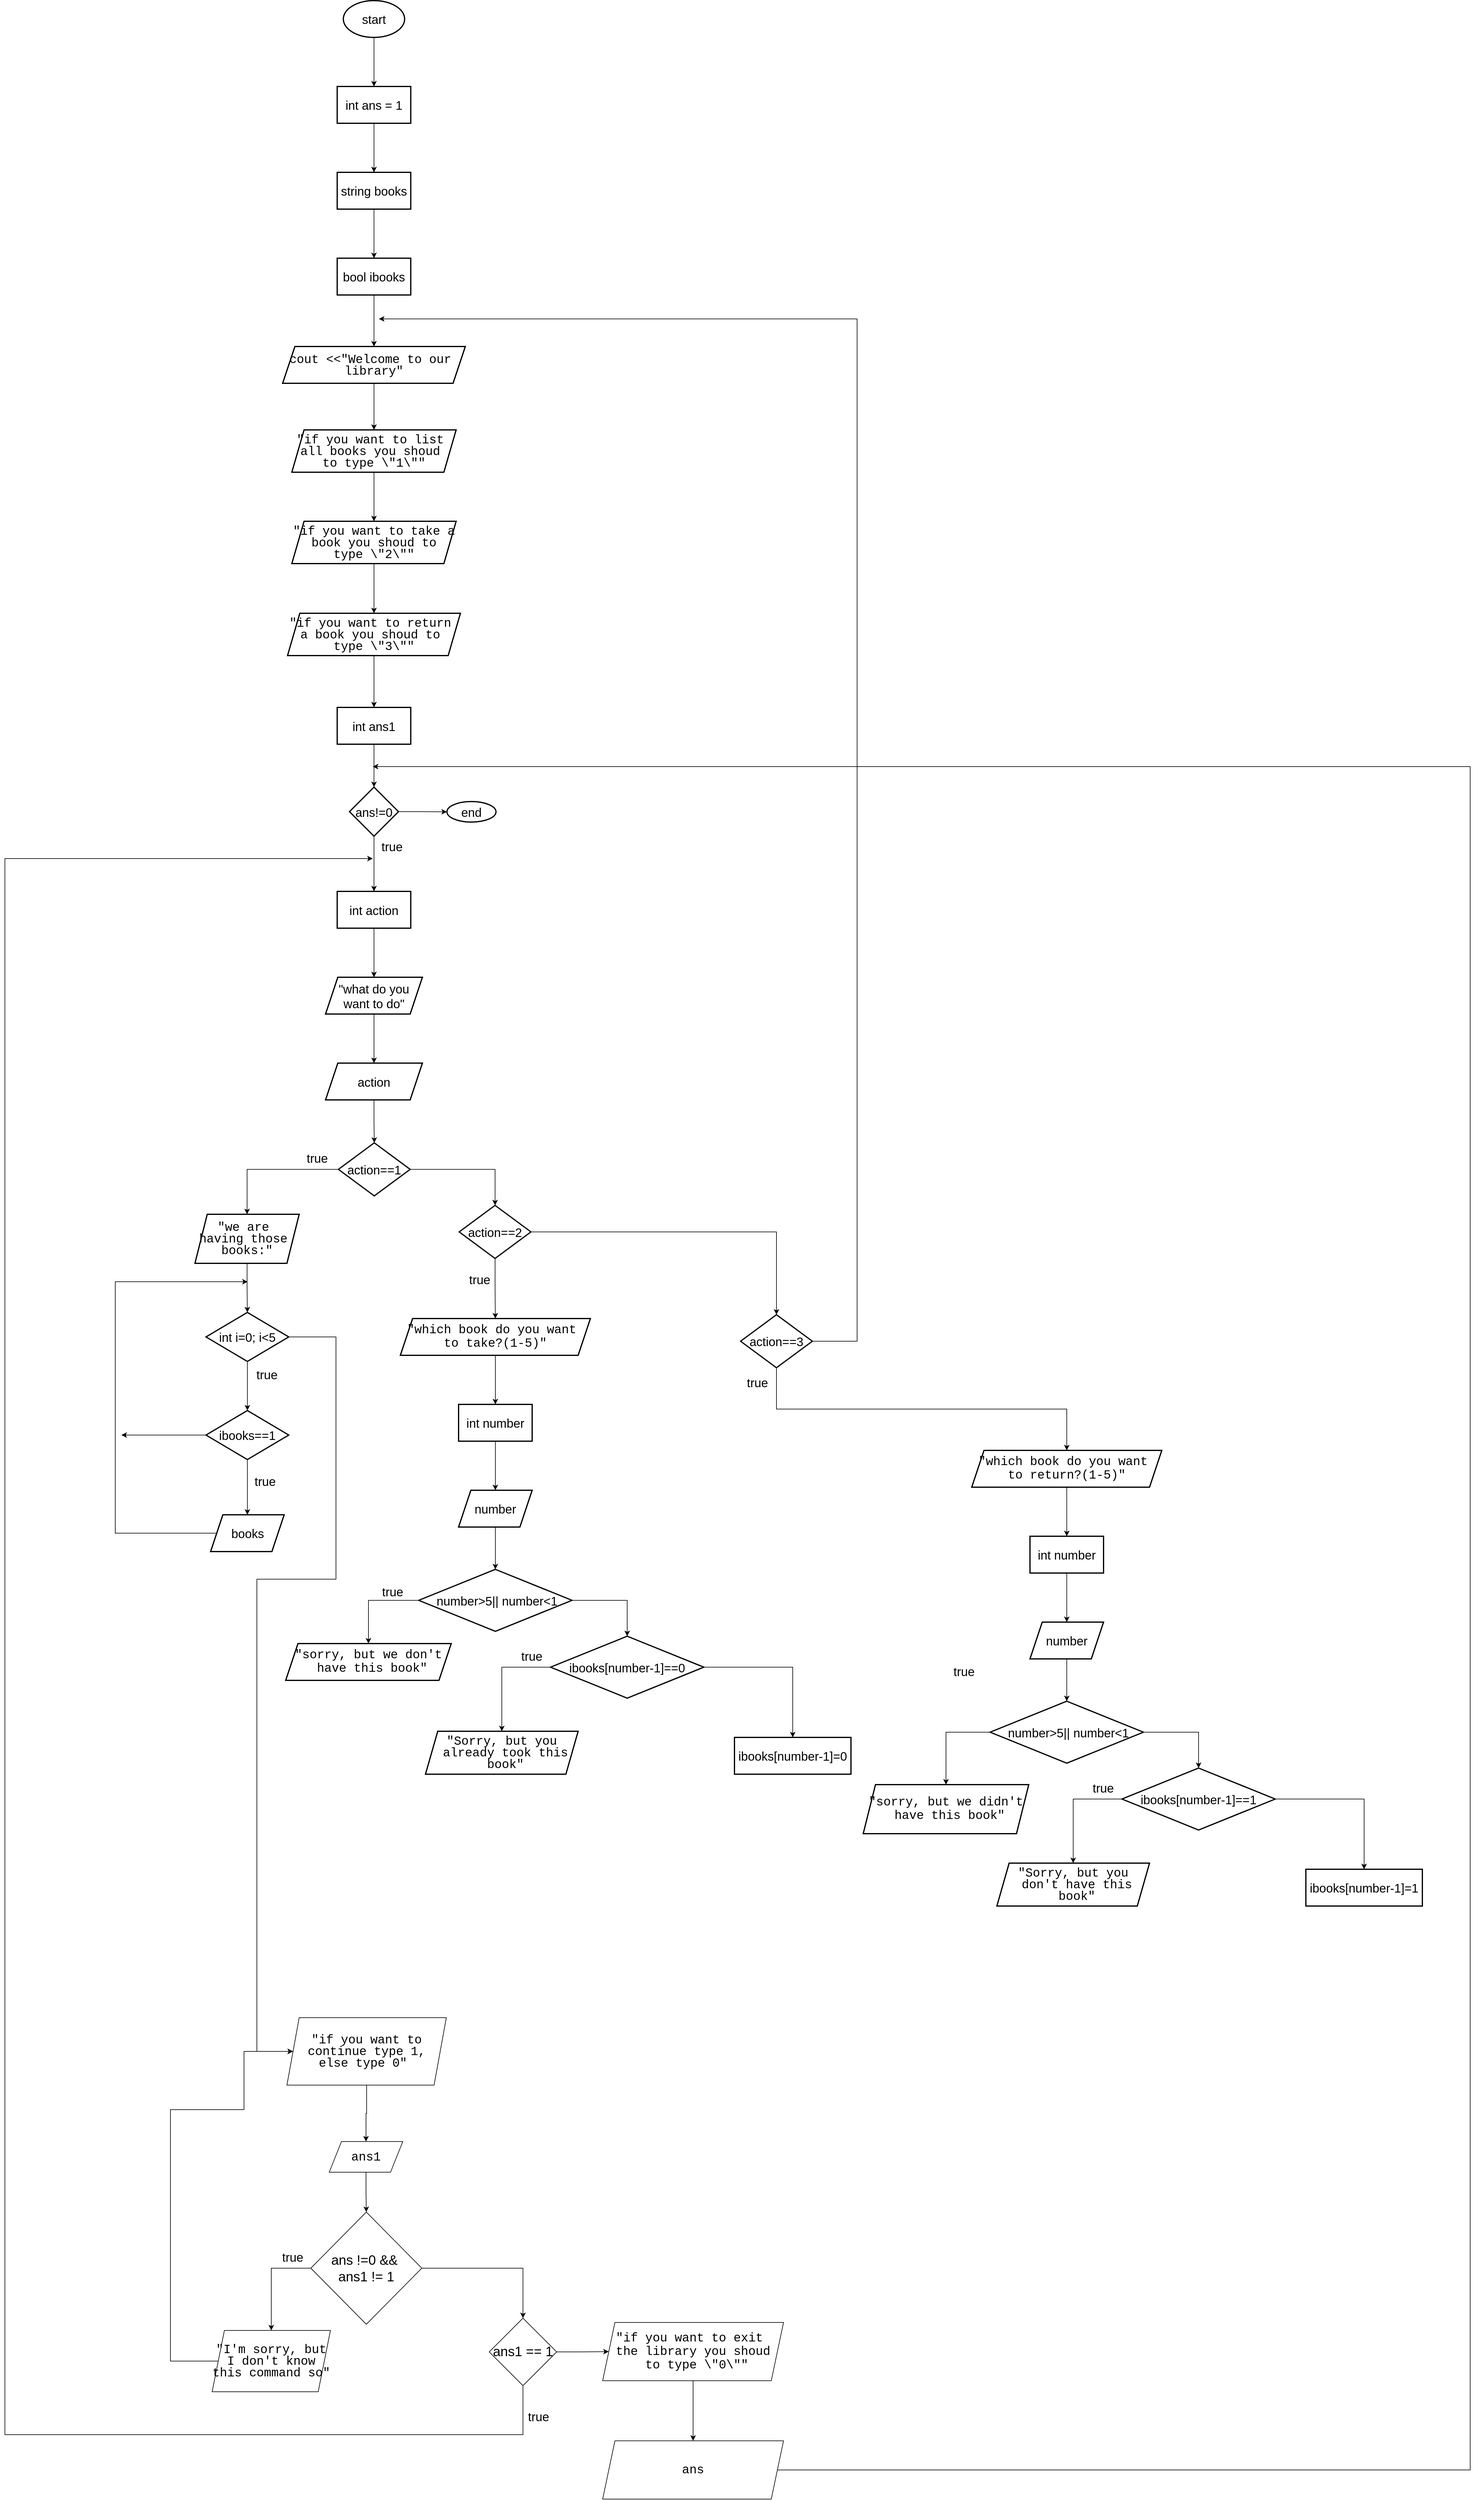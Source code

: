 <mxfile version="24.7.8">
  <diagram name="Сторінка-1" id="cIghRpoverF8wzW3XZFe">
    <mxGraphModel dx="980" dy="105" grid="1" gridSize="10" guides="1" tooltips="1" connect="1" arrows="1" fold="1" page="1" pageScale="1" pageWidth="827" pageHeight="1169" math="0" shadow="0">
      <root>
        <mxCell id="0" />
        <mxCell id="1" parent="0" />
        <mxCell id="uis_G3aYyTqZi-5rYSsA-3" value="" style="edgeStyle=orthogonalEdgeStyle;rounded=0;orthogonalLoop=1;jettySize=auto;html=1;" parent="1" source="uis_G3aYyTqZi-5rYSsA-1" target="uis_G3aYyTqZi-5rYSsA-2" edge="1">
          <mxGeometry relative="1" as="geometry" />
        </mxCell>
        <mxCell id="uis_G3aYyTqZi-5rYSsA-1" value="&lt;font style=&quot;font-size: 20px;&quot;&gt;start&lt;/font&gt;" style="strokeWidth=2;html=1;shape=mxgraph.flowchart.start_1;whiteSpace=wrap;" parent="1" vertex="1">
          <mxGeometry x="32" y="21" width="100" height="60" as="geometry" />
        </mxCell>
        <mxCell id="uis_G3aYyTqZi-5rYSsA-7" value="" style="edgeStyle=orthogonalEdgeStyle;rounded=0;orthogonalLoop=1;jettySize=auto;html=1;" parent="1" source="uis_G3aYyTqZi-5rYSsA-2" target="uis_G3aYyTqZi-5rYSsA-6" edge="1">
          <mxGeometry relative="1" as="geometry" />
        </mxCell>
        <mxCell id="uis_G3aYyTqZi-5rYSsA-2" value="&lt;font style=&quot;font-size: 20px;&quot;&gt;int ans = 1&lt;/font&gt;" style="whiteSpace=wrap;html=1;strokeWidth=2;" parent="1" vertex="1">
          <mxGeometry x="22" y="161" width="120" height="60" as="geometry" />
        </mxCell>
        <mxCell id="uis_G3aYyTqZi-5rYSsA-9" value="" style="edgeStyle=orthogonalEdgeStyle;rounded=0;orthogonalLoop=1;jettySize=auto;html=1;" parent="1" source="uis_G3aYyTqZi-5rYSsA-6" target="uis_G3aYyTqZi-5rYSsA-8" edge="1">
          <mxGeometry relative="1" as="geometry" />
        </mxCell>
        <mxCell id="uis_G3aYyTqZi-5rYSsA-6" value="&lt;font style=&quot;font-size: 20px;&quot;&gt;string books&lt;/font&gt;" style="whiteSpace=wrap;html=1;strokeWidth=2;" parent="1" vertex="1">
          <mxGeometry x="22" y="301" width="120" height="60" as="geometry" />
        </mxCell>
        <mxCell id="uis_G3aYyTqZi-5rYSsA-11" value="" style="edgeStyle=orthogonalEdgeStyle;rounded=0;orthogonalLoop=1;jettySize=auto;html=1;" parent="1" source="uis_G3aYyTqZi-5rYSsA-8" target="uis_G3aYyTqZi-5rYSsA-10" edge="1">
          <mxGeometry relative="1" as="geometry" />
        </mxCell>
        <mxCell id="uis_G3aYyTqZi-5rYSsA-8" value="&lt;font style=&quot;font-size: 20px;&quot;&gt;bool ibooks&lt;/font&gt;" style="whiteSpace=wrap;html=1;strokeWidth=2;" parent="1" vertex="1">
          <mxGeometry x="22" y="441" width="120" height="60" as="geometry" />
        </mxCell>
        <mxCell id="uis_G3aYyTqZi-5rYSsA-13" value="" style="edgeStyle=orthogonalEdgeStyle;rounded=0;orthogonalLoop=1;jettySize=auto;html=1;" parent="1" source="uis_G3aYyTqZi-5rYSsA-10" target="uis_G3aYyTqZi-5rYSsA-12" edge="1">
          <mxGeometry relative="1" as="geometry" />
        </mxCell>
        <mxCell id="uis_G3aYyTqZi-5rYSsA-10" value="&lt;div style=&quot;font-family: Consolas, &amp;quot;Courier New&amp;quot;, monospace; line-height: 19px; white-space: pre; font-size: 20px;&quot;&gt;&lt;font style=&quot;font-size: 20px;&quot;&gt;cout &amp;lt;&amp;lt;&quot;Welcome &lt;span style=&quot;background-color: initial;&quot;&gt;to our &lt;/span&gt;&lt;/font&gt;&lt;/div&gt;&lt;div style=&quot;font-family: Consolas, &amp;quot;Courier New&amp;quot;, monospace; line-height: 19px; white-space: pre; font-size: 20px;&quot;&gt;&lt;span style=&quot;background-color: initial;&quot;&gt;&lt;font style=&quot;font-size: 20px;&quot;&gt;library&quot;&lt;/font&gt;&lt;/span&gt;&lt;/div&gt;" style="shape=parallelogram;perimeter=parallelogramPerimeter;whiteSpace=wrap;html=1;fixedSize=1;strokeWidth=2;" parent="1" vertex="1">
          <mxGeometry x="-67" y="585" width="298" height="60" as="geometry" />
        </mxCell>
        <mxCell id="uis_G3aYyTqZi-5rYSsA-16" value="" style="edgeStyle=orthogonalEdgeStyle;rounded=0;orthogonalLoop=1;jettySize=auto;html=1;" parent="1" source="uis_G3aYyTqZi-5rYSsA-12" target="uis_G3aYyTqZi-5rYSsA-15" edge="1">
          <mxGeometry relative="1" as="geometry" />
        </mxCell>
        <mxCell id="uis_G3aYyTqZi-5rYSsA-12" value="&lt;div style=&quot;font-family: Consolas, &amp;quot;Courier New&amp;quot;, monospace; font-size: 20px; line-height: 19px; white-space: pre;&quot;&gt;&lt;div style=&quot;line-height: 19px;&quot;&gt;&quot;if you want to list &lt;/div&gt;&lt;div style=&quot;line-height: 19px;&quot;&gt;all books you shoud &lt;/div&gt;&lt;div style=&quot;line-height: 19px;&quot;&gt;to type \&quot;1\&quot;&quot;&lt;/div&gt;&lt;/div&gt;" style="shape=parallelogram;perimeter=parallelogramPerimeter;whiteSpace=wrap;html=1;fixedSize=1;strokeWidth=2;" parent="1" vertex="1">
          <mxGeometry x="-52" y="721" width="268" height="69" as="geometry" />
        </mxCell>
        <mxCell id="uis_G3aYyTqZi-5rYSsA-18" value="" style="edgeStyle=orthogonalEdgeStyle;rounded=0;orthogonalLoop=1;jettySize=auto;html=1;" parent="1" source="uis_G3aYyTqZi-5rYSsA-15" target="uis_G3aYyTqZi-5rYSsA-17" edge="1">
          <mxGeometry relative="1" as="geometry" />
        </mxCell>
        <mxCell id="uis_G3aYyTqZi-5rYSsA-15" value="&lt;div style=&quot;font-family: Consolas, &amp;quot;Courier New&amp;quot;, monospace; font-size: 20px; line-height: 19px; white-space: pre;&quot;&gt;&lt;div style=&quot;line-height: 19px;&quot;&gt;&quot;if you want to take a&lt;/div&gt;&lt;div style=&quot;line-height: 19px;&quot;&gt; &lt;span style=&quot;background-color: initial;&quot;&gt;book you shoud &lt;/span&gt;&lt;span style=&quot;background-color: initial;&quot;&gt;to &lt;/span&gt;&lt;/div&gt;&lt;div style=&quot;line-height: 19px;&quot;&gt;&lt;span style=&quot;background-color: initial;&quot;&gt;type \&quot;2\&quot;&quot;&lt;/span&gt;&lt;/div&gt;&lt;/div&gt;" style="shape=parallelogram;perimeter=parallelogramPerimeter;whiteSpace=wrap;html=1;fixedSize=1;strokeWidth=2;" parent="1" vertex="1">
          <mxGeometry x="-52" y="870" width="268" height="69" as="geometry" />
        </mxCell>
        <mxCell id="uis_G3aYyTqZi-5rYSsA-20" value="" style="edgeStyle=orthogonalEdgeStyle;rounded=0;orthogonalLoop=1;jettySize=auto;html=1;" parent="1" source="uis_G3aYyTqZi-5rYSsA-17" target="uis_G3aYyTqZi-5rYSsA-19" edge="1">
          <mxGeometry relative="1" as="geometry" />
        </mxCell>
        <mxCell id="uis_G3aYyTqZi-5rYSsA-17" value="&lt;div style=&quot;font-family: Consolas, &amp;quot;Courier New&amp;quot;, monospace; font-size: 20px; line-height: 19px; white-space: pre;&quot;&gt;&lt;div style=&quot;line-height: 19px;&quot;&gt;&quot;if you want to return &lt;/div&gt;&lt;div style=&quot;line-height: 19px;&quot;&gt;a&lt;span style=&quot;background-color: initial;&quot;&gt; &lt;/span&gt;&lt;span style=&quot;background-color: initial;&quot;&gt;book you shoud &lt;/span&gt;&lt;span style=&quot;background-color: initial;&quot;&gt;to &lt;/span&gt;&lt;/div&gt;&lt;div style=&quot;line-height: 19px;&quot;&gt;&lt;span style=&quot;background-color: initial;&quot;&gt;type \&quot;3\&quot;&quot;&lt;/span&gt;&lt;/div&gt;&lt;/div&gt;" style="shape=parallelogram;perimeter=parallelogramPerimeter;whiteSpace=wrap;html=1;fixedSize=1;strokeWidth=2;" parent="1" vertex="1">
          <mxGeometry x="-59" y="1020" width="282" height="69" as="geometry" />
        </mxCell>
        <mxCell id="uis_G3aYyTqZi-5rYSsA-22" value="" style="edgeStyle=orthogonalEdgeStyle;rounded=0;orthogonalLoop=1;jettySize=auto;html=1;" parent="1" source="uis_G3aYyTqZi-5rYSsA-19" target="uis_G3aYyTqZi-5rYSsA-21" edge="1">
          <mxGeometry relative="1" as="geometry" />
        </mxCell>
        <mxCell id="uis_G3aYyTqZi-5rYSsA-19" value="&lt;font style=&quot;font-size: 20px;&quot;&gt;int ans1&lt;/font&gt;" style="whiteSpace=wrap;html=1;strokeWidth=2;" parent="1" vertex="1">
          <mxGeometry x="22" y="1173.5" width="120" height="60" as="geometry" />
        </mxCell>
        <mxCell id="uis_G3aYyTqZi-5rYSsA-24" value="" style="edgeStyle=orthogonalEdgeStyle;rounded=0;orthogonalLoop=1;jettySize=auto;html=1;" parent="1" source="uis_G3aYyTqZi-5rYSsA-21" target="uis_G3aYyTqZi-5rYSsA-23" edge="1">
          <mxGeometry relative="1" as="geometry" />
        </mxCell>
        <mxCell id="uis_G3aYyTqZi-5rYSsA-119" value="" style="edgeStyle=orthogonalEdgeStyle;rounded=0;orthogonalLoop=1;jettySize=auto;html=1;" parent="1" source="uis_G3aYyTqZi-5rYSsA-21" target="uis_G3aYyTqZi-5rYSsA-118" edge="1">
          <mxGeometry relative="1" as="geometry" />
        </mxCell>
        <mxCell id="uis_G3aYyTqZi-5rYSsA-21" value="&lt;font style=&quot;font-size: 20px;&quot;&gt;ans!=0&lt;/font&gt;" style="rhombus;whiteSpace=wrap;html=1;strokeWidth=2;" parent="1" vertex="1">
          <mxGeometry x="42" y="1303.5" width="80" height="80" as="geometry" />
        </mxCell>
        <mxCell id="uis_G3aYyTqZi-5rYSsA-26" value="" style="edgeStyle=orthogonalEdgeStyle;rounded=0;orthogonalLoop=1;jettySize=auto;html=1;" parent="1" source="uis_G3aYyTqZi-5rYSsA-23" target="uis_G3aYyTqZi-5rYSsA-25" edge="1">
          <mxGeometry relative="1" as="geometry" />
        </mxCell>
        <mxCell id="uis_G3aYyTqZi-5rYSsA-23" value="&lt;font style=&quot;font-size: 20px;&quot;&gt;int action&lt;/font&gt;" style="whiteSpace=wrap;html=1;strokeWidth=2;" parent="1" vertex="1">
          <mxGeometry x="22" y="1473.5" width="120" height="60" as="geometry" />
        </mxCell>
        <mxCell id="uis_G3aYyTqZi-5rYSsA-28" value="" style="edgeStyle=orthogonalEdgeStyle;rounded=0;orthogonalLoop=1;jettySize=auto;html=1;" parent="1" source="uis_G3aYyTqZi-5rYSsA-25" target="uis_G3aYyTqZi-5rYSsA-27" edge="1">
          <mxGeometry relative="1" as="geometry" />
        </mxCell>
        <mxCell id="uis_G3aYyTqZi-5rYSsA-25" value="&lt;font style=&quot;font-size: 20px;&quot;&gt;&quot;what do you want to do&quot;&lt;/font&gt;" style="shape=parallelogram;perimeter=parallelogramPerimeter;whiteSpace=wrap;html=1;fixedSize=1;strokeWidth=2;" parent="1" vertex="1">
          <mxGeometry x="3" y="1613.5" width="158" height="60" as="geometry" />
        </mxCell>
        <mxCell id="uis_G3aYyTqZi-5rYSsA-30" value="" style="edgeStyle=orthogonalEdgeStyle;rounded=0;orthogonalLoop=1;jettySize=auto;html=1;" parent="1" source="uis_G3aYyTqZi-5rYSsA-27" target="uis_G3aYyTqZi-5rYSsA-29" edge="1">
          <mxGeometry relative="1" as="geometry" />
        </mxCell>
        <mxCell id="uis_G3aYyTqZi-5rYSsA-27" value="&lt;font style=&quot;font-size: 20px;&quot;&gt;action&lt;/font&gt;" style="shape=parallelogram;perimeter=parallelogramPerimeter;whiteSpace=wrap;html=1;fixedSize=1;strokeWidth=2;" parent="1" vertex="1">
          <mxGeometry x="3" y="1753.5" width="158" height="60" as="geometry" />
        </mxCell>
        <mxCell id="uis_G3aYyTqZi-5rYSsA-36" value="" style="edgeStyle=orthogonalEdgeStyle;rounded=0;orthogonalLoop=1;jettySize=auto;html=1;" parent="1" source="uis_G3aYyTqZi-5rYSsA-29" target="uis_G3aYyTqZi-5rYSsA-35" edge="1">
          <mxGeometry relative="1" as="geometry" />
        </mxCell>
        <mxCell id="uis_G3aYyTqZi-5rYSsA-51" value="" style="edgeStyle=orthogonalEdgeStyle;rounded=0;orthogonalLoop=1;jettySize=auto;html=1;" parent="1" source="uis_G3aYyTqZi-5rYSsA-29" target="uis_G3aYyTqZi-5rYSsA-50" edge="1">
          <mxGeometry relative="1" as="geometry" />
        </mxCell>
        <mxCell id="uis_G3aYyTqZi-5rYSsA-29" value="&lt;font style=&quot;font-size: 20px;&quot;&gt;action==1&lt;/font&gt;" style="rhombus;whiteSpace=wrap;html=1;strokeWidth=2;" parent="1" vertex="1">
          <mxGeometry x="24" y="1883.5" width="117" height="86.5" as="geometry" />
        </mxCell>
        <mxCell id="uis_G3aYyTqZi-5rYSsA-38" value="" style="edgeStyle=orthogonalEdgeStyle;rounded=0;orthogonalLoop=1;jettySize=auto;html=1;" parent="1" source="uis_G3aYyTqZi-5rYSsA-35" target="uis_G3aYyTqZi-5rYSsA-37" edge="1">
          <mxGeometry relative="1" as="geometry" />
        </mxCell>
        <mxCell id="uis_G3aYyTqZi-5rYSsA-35" value="&lt;div style=&quot;font-family: Consolas, &amp;quot;Courier New&amp;quot;, monospace; line-height: 19px; white-space: pre; font-size: 20px;&quot;&gt;&lt;font style=&quot;font-size: 20px;&quot;&gt;&quot;we are &lt;/font&gt;&lt;/div&gt;&lt;div style=&quot;font-family: Consolas, &amp;quot;Courier New&amp;quot;, monospace; line-height: 19px; white-space: pre; font-size: 20px;&quot;&gt;&lt;font style=&quot;font-size: 20px;&quot;&gt;having those &lt;/font&gt;&lt;/div&gt;&lt;div style=&quot;font-family: Consolas, &amp;quot;Courier New&amp;quot;, monospace; line-height: 19px; white-space: pre; font-size: 20px;&quot;&gt;&lt;font style=&quot;font-size: 20px;&quot;&gt;books:&quot;&lt;/font&gt;&lt;/div&gt;" style="shape=parallelogram;perimeter=parallelogramPerimeter;whiteSpace=wrap;html=1;fixedSize=1;strokeWidth=2;" parent="1" vertex="1">
          <mxGeometry x="-210" y="2000" width="170" height="80" as="geometry" />
        </mxCell>
        <mxCell id="uis_G3aYyTqZi-5rYSsA-40" value="" style="edgeStyle=orthogonalEdgeStyle;rounded=0;orthogonalLoop=1;jettySize=auto;html=1;" parent="1" source="uis_G3aYyTqZi-5rYSsA-37" target="uis_G3aYyTqZi-5rYSsA-39" edge="1">
          <mxGeometry relative="1" as="geometry" />
        </mxCell>
        <mxCell id="uis_G3aYyTqZi-5rYSsA-96" style="edgeStyle=orthogonalEdgeStyle;rounded=0;orthogonalLoop=1;jettySize=auto;html=1;exitX=1;exitY=0.5;exitDx=0;exitDy=0;entryX=0;entryY=0.5;entryDx=0;entryDy=0;" parent="1" source="uis_G3aYyTqZi-5rYSsA-37" target="uis_G3aYyTqZi-5rYSsA-97" edge="1">
          <mxGeometry relative="1" as="geometry">
            <mxPoint y="3340" as="targetPoint" />
            <Array as="points">
              <mxPoint x="20" y="2200" />
              <mxPoint x="20" y="2595" />
              <mxPoint x="-109" y="2595" />
              <mxPoint x="-109" y="3365" />
            </Array>
          </mxGeometry>
        </mxCell>
        <mxCell id="uis_G3aYyTqZi-5rYSsA-37" value="&lt;font style=&quot;font-size: 20px;&quot;&gt;int i=0; i&amp;lt;5&lt;/font&gt;" style="rhombus;whiteSpace=wrap;html=1;strokeWidth=2;" parent="1" vertex="1">
          <mxGeometry x="-192" y="2160" width="135" height="80" as="geometry" />
        </mxCell>
        <mxCell id="uis_G3aYyTqZi-5rYSsA-42" value="" style="edgeStyle=orthogonalEdgeStyle;rounded=0;orthogonalLoop=1;jettySize=auto;html=1;" parent="1" source="uis_G3aYyTqZi-5rYSsA-39" target="uis_G3aYyTqZi-5rYSsA-41" edge="1">
          <mxGeometry relative="1" as="geometry" />
        </mxCell>
        <mxCell id="uis_G3aYyTqZi-5rYSsA-46" style="edgeStyle=orthogonalEdgeStyle;rounded=0;orthogonalLoop=1;jettySize=auto;html=1;exitX=0;exitY=0.5;exitDx=0;exitDy=0;" parent="1" source="uis_G3aYyTqZi-5rYSsA-39" edge="1">
          <mxGeometry relative="1" as="geometry">
            <mxPoint x="-330" y="2360" as="targetPoint" />
          </mxGeometry>
        </mxCell>
        <mxCell id="uis_G3aYyTqZi-5rYSsA-39" value="&lt;span style=&quot;font-size: 20px;&quot;&gt;ibooks==1&lt;/span&gt;" style="rhombus;whiteSpace=wrap;html=1;strokeWidth=2;" parent="1" vertex="1">
          <mxGeometry x="-192" y="2320" width="135" height="80" as="geometry" />
        </mxCell>
        <mxCell id="uis_G3aYyTqZi-5rYSsA-43" style="edgeStyle=orthogonalEdgeStyle;rounded=0;orthogonalLoop=1;jettySize=auto;html=1;exitX=0;exitY=0.5;exitDx=0;exitDy=0;" parent="1" source="uis_G3aYyTqZi-5rYSsA-41" edge="1">
          <mxGeometry relative="1" as="geometry">
            <mxPoint x="-124" y="2110" as="targetPoint" />
            <Array as="points">
              <mxPoint x="-340" y="2520" />
              <mxPoint x="-340" y="2110" />
            </Array>
          </mxGeometry>
        </mxCell>
        <mxCell id="uis_G3aYyTqZi-5rYSsA-41" value="&lt;font style=&quot;font-size: 20px;&quot;&gt;books&lt;/font&gt;" style="shape=parallelogram;perimeter=parallelogramPerimeter;whiteSpace=wrap;html=1;fixedSize=1;strokeWidth=2;" parent="1" vertex="1">
          <mxGeometry x="-184.5" y="2490" width="120" height="60" as="geometry" />
        </mxCell>
        <mxCell id="uis_G3aYyTqZi-5rYSsA-47" value="&lt;font style=&quot;font-size: 20px;&quot;&gt;true&lt;/font&gt;" style="text;html=1;align=center;verticalAlign=middle;resizable=0;points=[];autosize=1;strokeColor=none;fillColor=none;" parent="1" vertex="1">
          <mxGeometry x="-41" y="1888" width="60" height="40" as="geometry" />
        </mxCell>
        <mxCell id="uis_G3aYyTqZi-5rYSsA-48" value="&lt;font style=&quot;font-size: 20px;&quot;&gt;true&lt;/font&gt;" style="text;html=1;align=center;verticalAlign=middle;resizable=0;points=[];autosize=1;strokeColor=none;fillColor=none;" parent="1" vertex="1">
          <mxGeometry x="-123" y="2241" width="60" height="40" as="geometry" />
        </mxCell>
        <mxCell id="uis_G3aYyTqZi-5rYSsA-49" value="&lt;font style=&quot;font-size: 20px;&quot;&gt;true&lt;/font&gt;" style="text;html=1;align=center;verticalAlign=middle;resizable=0;points=[];autosize=1;strokeColor=none;fillColor=none;" parent="1" vertex="1">
          <mxGeometry x="-126" y="2415" width="60" height="40" as="geometry" />
        </mxCell>
        <mxCell id="uis_G3aYyTqZi-5rYSsA-53" value="" style="edgeStyle=orthogonalEdgeStyle;rounded=0;orthogonalLoop=1;jettySize=auto;html=1;" parent="1" source="uis_G3aYyTqZi-5rYSsA-50" target="uis_G3aYyTqZi-5rYSsA-52" edge="1">
          <mxGeometry relative="1" as="geometry" />
        </mxCell>
        <mxCell id="uis_G3aYyTqZi-5rYSsA-88" style="edgeStyle=orthogonalEdgeStyle;rounded=0;orthogonalLoop=1;jettySize=auto;html=1;exitX=1;exitY=0.5;exitDx=0;exitDy=0;entryX=0.5;entryY=0;entryDx=0;entryDy=0;" parent="1" source="uis_G3aYyTqZi-5rYSsA-50" target="uis_G3aYyTqZi-5rYSsA-71" edge="1">
          <mxGeometry relative="1" as="geometry" />
        </mxCell>
        <mxCell id="uis_G3aYyTqZi-5rYSsA-50" value="&lt;font style=&quot;font-size: 20px;&quot;&gt;action==2&lt;/font&gt;" style="rhombus;whiteSpace=wrap;html=1;strokeWidth=2;" parent="1" vertex="1">
          <mxGeometry x="221" y="1985.5" width="117" height="86.5" as="geometry" />
        </mxCell>
        <mxCell id="uis_G3aYyTqZi-5rYSsA-55" value="" style="edgeStyle=orthogonalEdgeStyle;rounded=0;orthogonalLoop=1;jettySize=auto;html=1;" parent="1" source="uis_G3aYyTqZi-5rYSsA-52" target="uis_G3aYyTqZi-5rYSsA-54" edge="1">
          <mxGeometry relative="1" as="geometry" />
        </mxCell>
        <mxCell id="uis_G3aYyTqZi-5rYSsA-52" value="&lt;div style=&quot;font-family: Consolas, &amp;quot;Courier New&amp;quot;, monospace; line-height: 19px; white-space: pre;&quot;&gt;&lt;font style=&quot;font-size: 20px;&quot;&gt;&quot;which book do you&lt;/font&gt;&lt;span style=&quot;font-size: 20px; background-color: initial;&quot;&gt; want &lt;/span&gt;&lt;/div&gt;&lt;div style=&quot;font-family: Consolas, &amp;quot;Courier New&amp;quot;, monospace; line-height: 19px; white-space: pre;&quot;&gt;&lt;span style=&quot;font-size: 20px; background-color: initial;&quot;&gt;to take?(1-5)&quot;&lt;/span&gt;&lt;/div&gt;" style="shape=parallelogram;perimeter=parallelogramPerimeter;whiteSpace=wrap;html=1;fixedSize=1;strokeWidth=2;" parent="1" vertex="1">
          <mxGeometry x="125" y="2170" width="310" height="60" as="geometry" />
        </mxCell>
        <mxCell id="uis_G3aYyTqZi-5rYSsA-57" value="" style="edgeStyle=orthogonalEdgeStyle;rounded=0;orthogonalLoop=1;jettySize=auto;html=1;" parent="1" source="uis_G3aYyTqZi-5rYSsA-54" target="uis_G3aYyTqZi-5rYSsA-56" edge="1">
          <mxGeometry relative="1" as="geometry" />
        </mxCell>
        <mxCell id="uis_G3aYyTqZi-5rYSsA-54" value="&lt;font style=&quot;font-size: 20px;&quot;&gt;int number&lt;/font&gt;" style="whiteSpace=wrap;html=1;strokeWidth=2;" parent="1" vertex="1">
          <mxGeometry x="220" y="2310" width="120" height="60" as="geometry" />
        </mxCell>
        <mxCell id="uis_G3aYyTqZi-5rYSsA-59" value="" style="edgeStyle=orthogonalEdgeStyle;rounded=0;orthogonalLoop=1;jettySize=auto;html=1;" parent="1" source="uis_G3aYyTqZi-5rYSsA-56" target="uis_G3aYyTqZi-5rYSsA-58" edge="1">
          <mxGeometry relative="1" as="geometry" />
        </mxCell>
        <mxCell id="uis_G3aYyTqZi-5rYSsA-56" value="&lt;span style=&quot;font-size: 20px;&quot;&gt;number&lt;/span&gt;" style="shape=parallelogram;perimeter=parallelogramPerimeter;whiteSpace=wrap;html=1;fixedSize=1;strokeWidth=2;" parent="1" vertex="1">
          <mxGeometry x="220" y="2450" width="120" height="60" as="geometry" />
        </mxCell>
        <mxCell id="uis_G3aYyTqZi-5rYSsA-61" value="" style="edgeStyle=orthogonalEdgeStyle;rounded=0;orthogonalLoop=1;jettySize=auto;html=1;exitX=0;exitY=0.5;exitDx=0;exitDy=0;" parent="1" source="uis_G3aYyTqZi-5rYSsA-58" target="uis_G3aYyTqZi-5rYSsA-60" edge="1">
          <mxGeometry relative="1" as="geometry" />
        </mxCell>
        <mxCell id="uis_G3aYyTqZi-5rYSsA-64" value="" style="edgeStyle=orthogonalEdgeStyle;rounded=0;orthogonalLoop=1;jettySize=auto;html=1;exitX=1;exitY=0.5;exitDx=0;exitDy=0;" parent="1" source="uis_G3aYyTqZi-5rYSsA-58" target="uis_G3aYyTqZi-5rYSsA-63" edge="1">
          <mxGeometry relative="1" as="geometry" />
        </mxCell>
        <mxCell id="uis_G3aYyTqZi-5rYSsA-58" value="&lt;span style=&quot;color: rgb(0, 0, 0); font-family: Helvetica; font-size: 20px; font-style: normal; font-variant-ligatures: normal; font-variant-caps: normal; font-weight: 400; letter-spacing: normal; orphans: 2; text-align: center; text-indent: 0px; text-transform: none; widows: 2; word-spacing: 0px; -webkit-text-stroke-width: 0px; white-space: normal; text-decoration-thickness: initial; text-decoration-style: initial; text-decoration-color: initial; float: none; display: inline !important;&quot;&gt;&amp;nbsp;number&amp;gt;5||&lt;/span&gt;&lt;span style=&quot;font-size: 20px;&quot;&gt;&amp;nbsp;number&amp;lt;1&lt;/span&gt;" style="rhombus;whiteSpace=wrap;html=1;strokeWidth=2;" parent="1" vertex="1">
          <mxGeometry x="155" y="2579" width="250" height="101" as="geometry" />
        </mxCell>
        <mxCell id="uis_G3aYyTqZi-5rYSsA-60" value="&lt;div style=&quot;font-family: Consolas, &amp;quot;Courier New&amp;quot;, monospace; line-height: 19px; white-space: pre;&quot;&gt;&lt;font style=&quot;font-size: 20px;&quot;&gt;&quot;sorry, but we don&#39;t&lt;/font&gt;&lt;/div&gt;&lt;div style=&quot;font-family: Consolas, &amp;quot;Courier New&amp;quot;, monospace; line-height: 19px; white-space: pre;&quot;&gt;&lt;font style=&quot;font-size: 20px;&quot;&gt; have this book&quot;&lt;/font&gt;&lt;/div&gt;" style="shape=parallelogram;perimeter=parallelogramPerimeter;whiteSpace=wrap;html=1;fixedSize=1;strokeWidth=2;" parent="1" vertex="1">
          <mxGeometry x="-62" y="2700" width="270" height="60" as="geometry" />
        </mxCell>
        <mxCell id="uis_G3aYyTqZi-5rYSsA-62" value="&lt;font style=&quot;font-size: 20px;&quot;&gt;true&lt;/font&gt;" style="text;html=1;align=center;verticalAlign=middle;resizable=0;points=[];autosize=1;strokeColor=none;fillColor=none;" parent="1" vertex="1">
          <mxGeometry x="82" y="2595" width="60" height="40" as="geometry" />
        </mxCell>
        <mxCell id="uis_G3aYyTqZi-5rYSsA-66" value="" style="edgeStyle=orthogonalEdgeStyle;rounded=0;orthogonalLoop=1;jettySize=auto;html=1;exitX=0;exitY=0.5;exitDx=0;exitDy=0;" parent="1" source="uis_G3aYyTqZi-5rYSsA-63" target="uis_G3aYyTqZi-5rYSsA-65" edge="1">
          <mxGeometry relative="1" as="geometry">
            <mxPoint x="360" y="2740" as="sourcePoint" />
          </mxGeometry>
        </mxCell>
        <mxCell id="uis_G3aYyTqZi-5rYSsA-69" value="" style="edgeStyle=orthogonalEdgeStyle;rounded=0;orthogonalLoop=1;jettySize=auto;html=1;" parent="1" source="uis_G3aYyTqZi-5rYSsA-63" target="uis_G3aYyTqZi-5rYSsA-68" edge="1">
          <mxGeometry relative="1" as="geometry" />
        </mxCell>
        <mxCell id="uis_G3aYyTqZi-5rYSsA-63" value="&lt;span style=&quot;font-size: 20px;&quot;&gt;ibooks[number-1]==0&lt;/span&gt;" style="rhombus;whiteSpace=wrap;html=1;strokeWidth=2;" parent="1" vertex="1">
          <mxGeometry x="370" y="2688" width="250" height="101" as="geometry" />
        </mxCell>
        <mxCell id="uis_G3aYyTqZi-5rYSsA-65" value="&lt;div style=&quot;font-family: Consolas, &amp;quot;Courier New&amp;quot;, monospace; font-size: 20px; line-height: 19px; white-space: pre;&quot;&gt;&lt;div style=&quot;line-height: 19px;&quot;&gt;&quot;Sorry, but you&lt;/div&gt;&lt;div style=&quot;line-height: 19px;&quot;&gt; already took this&lt;/div&gt;&lt;div style=&quot;line-height: 19px;&quot;&gt; book&quot;&lt;/div&gt;&lt;/div&gt;" style="shape=parallelogram;perimeter=parallelogramPerimeter;whiteSpace=wrap;html=1;fixedSize=1;strokeWidth=2;" parent="1" vertex="1">
          <mxGeometry x="166" y="2843" width="249" height="70" as="geometry" />
        </mxCell>
        <mxCell id="uis_G3aYyTqZi-5rYSsA-67" value="&lt;font style=&quot;font-size: 20px;&quot;&gt;true&lt;/font&gt;" style="text;html=1;align=center;verticalAlign=middle;resizable=0;points=[];autosize=1;strokeColor=none;fillColor=none;" parent="1" vertex="1">
          <mxGeometry x="309" y="2700" width="60" height="40" as="geometry" />
        </mxCell>
        <mxCell id="uis_G3aYyTqZi-5rYSsA-68" value="&lt;span style=&quot;font-size: 20px;&quot;&gt;ibooks[number-1]=0&lt;/span&gt;" style="whiteSpace=wrap;html=1;strokeWidth=2;" parent="1" vertex="1">
          <mxGeometry x="670" y="2853" width="190" height="60" as="geometry" />
        </mxCell>
        <mxCell id="uis_G3aYyTqZi-5rYSsA-70" value="" style="edgeStyle=orthogonalEdgeStyle;rounded=0;orthogonalLoop=1;jettySize=auto;html=1;exitX=0.5;exitY=1;exitDx=0;exitDy=0;" parent="1" source="uis_G3aYyTqZi-5rYSsA-71" target="uis_G3aYyTqZi-5rYSsA-73" edge="1">
          <mxGeometry relative="1" as="geometry" />
        </mxCell>
        <mxCell id="uis_G3aYyTqZi-5rYSsA-91" style="edgeStyle=orthogonalEdgeStyle;rounded=0;orthogonalLoop=1;jettySize=auto;html=1;exitX=1;exitY=0.5;exitDx=0;exitDy=0;" parent="1" source="uis_G3aYyTqZi-5rYSsA-71" edge="1">
          <mxGeometry relative="1" as="geometry">
            <mxPoint x="90" y="540" as="targetPoint" />
            <Array as="points">
              <mxPoint x="870" y="2207" />
              <mxPoint x="870" y="540" />
            </Array>
          </mxGeometry>
        </mxCell>
        <mxCell id="uis_G3aYyTqZi-5rYSsA-71" value="&lt;font style=&quot;font-size: 20px;&quot;&gt;action==3&lt;/font&gt;" style="rhombus;whiteSpace=wrap;html=1;strokeWidth=2;" parent="1" vertex="1">
          <mxGeometry x="680" y="2163.75" width="117" height="86.5" as="geometry" />
        </mxCell>
        <mxCell id="uis_G3aYyTqZi-5rYSsA-72" value="" style="edgeStyle=orthogonalEdgeStyle;rounded=0;orthogonalLoop=1;jettySize=auto;html=1;" parent="1" source="uis_G3aYyTqZi-5rYSsA-73" target="uis_G3aYyTqZi-5rYSsA-75" edge="1">
          <mxGeometry relative="1" as="geometry" />
        </mxCell>
        <mxCell id="uis_G3aYyTqZi-5rYSsA-73" value="&lt;div style=&quot;font-family: Consolas, &amp;quot;Courier New&amp;quot;, monospace; line-height: 19px; white-space: pre;&quot;&gt;&lt;font style=&quot;font-size: 20px;&quot;&gt;&quot;which book do you&lt;/font&gt;&lt;span style=&quot;font-size: 20px; background-color: initial;&quot;&gt; want &lt;/span&gt;&lt;/div&gt;&lt;div style=&quot;font-family: Consolas, &amp;quot;Courier New&amp;quot;, monospace; line-height: 19px; white-space: pre;&quot;&gt;&lt;span style=&quot;font-size: 20px; background-color: initial;&quot;&gt;to return?(1-5)&quot;&lt;/span&gt;&lt;/div&gt;" style="shape=parallelogram;perimeter=parallelogramPerimeter;whiteSpace=wrap;html=1;fixedSize=1;strokeWidth=2;" parent="1" vertex="1">
          <mxGeometry x="1057" y="2385" width="310" height="60" as="geometry" />
        </mxCell>
        <mxCell id="uis_G3aYyTqZi-5rYSsA-74" value="" style="edgeStyle=orthogonalEdgeStyle;rounded=0;orthogonalLoop=1;jettySize=auto;html=1;" parent="1" source="uis_G3aYyTqZi-5rYSsA-75" target="uis_G3aYyTqZi-5rYSsA-77" edge="1">
          <mxGeometry relative="1" as="geometry" />
        </mxCell>
        <mxCell id="uis_G3aYyTqZi-5rYSsA-75" value="&lt;font style=&quot;font-size: 20px;&quot;&gt;int number&lt;/font&gt;" style="whiteSpace=wrap;html=1;strokeWidth=2;" parent="1" vertex="1">
          <mxGeometry x="1152" y="2525" width="120" height="60" as="geometry" />
        </mxCell>
        <mxCell id="uis_G3aYyTqZi-5rYSsA-76" value="" style="edgeStyle=orthogonalEdgeStyle;rounded=0;orthogonalLoop=1;jettySize=auto;html=1;" parent="1" source="uis_G3aYyTqZi-5rYSsA-77" target="uis_G3aYyTqZi-5rYSsA-80" edge="1">
          <mxGeometry relative="1" as="geometry" />
        </mxCell>
        <mxCell id="uis_G3aYyTqZi-5rYSsA-77" value="&lt;span style=&quot;font-size: 20px;&quot;&gt;number&lt;/span&gt;" style="shape=parallelogram;perimeter=parallelogramPerimeter;whiteSpace=wrap;html=1;fixedSize=1;strokeWidth=2;" parent="1" vertex="1">
          <mxGeometry x="1152" y="2665" width="120" height="60" as="geometry" />
        </mxCell>
        <mxCell id="uis_G3aYyTqZi-5rYSsA-79" value="" style="edgeStyle=orthogonalEdgeStyle;rounded=0;orthogonalLoop=1;jettySize=auto;html=1;exitX=1;exitY=0.5;exitDx=0;exitDy=0;" parent="1" source="uis_G3aYyTqZi-5rYSsA-80" target="uis_G3aYyTqZi-5rYSsA-84" edge="1">
          <mxGeometry relative="1" as="geometry" />
        </mxCell>
        <mxCell id="uis_G3aYyTqZi-5rYSsA-95" value="" style="edgeStyle=orthogonalEdgeStyle;rounded=0;orthogonalLoop=1;jettySize=auto;html=1;exitX=0;exitY=0.5;exitDx=0;exitDy=0;" parent="1" source="uis_G3aYyTqZi-5rYSsA-80" target="uis_G3aYyTqZi-5rYSsA-94" edge="1">
          <mxGeometry relative="1" as="geometry">
            <mxPoint x="1060" y="2830" as="sourcePoint" />
          </mxGeometry>
        </mxCell>
        <mxCell id="uis_G3aYyTqZi-5rYSsA-80" value="&lt;span style=&quot;color: rgb(0, 0, 0); font-family: Helvetica; font-size: 20px; font-style: normal; font-variant-ligatures: normal; font-variant-caps: normal; font-weight: 400; letter-spacing: normal; orphans: 2; text-align: center; text-indent: 0px; text-transform: none; widows: 2; word-spacing: 0px; -webkit-text-stroke-width: 0px; white-space: normal; text-decoration-thickness: initial; text-decoration-style: initial; text-decoration-color: initial; float: none; display: inline !important;&quot;&gt;&amp;nbsp;number&amp;gt;5||&lt;/span&gt;&lt;span style=&quot;font-size: 20px;&quot;&gt;&amp;nbsp;number&amp;lt;1&lt;/span&gt;" style="rhombus;whiteSpace=wrap;html=1;strokeWidth=2;" parent="1" vertex="1">
          <mxGeometry x="1087" y="2794" width="250" height="101" as="geometry" />
        </mxCell>
        <mxCell id="uis_G3aYyTqZi-5rYSsA-81" value="&lt;font style=&quot;font-size: 20px;&quot;&gt;true&lt;/font&gt;" style="text;html=1;align=center;verticalAlign=middle;resizable=0;points=[];autosize=1;strokeColor=none;fillColor=none;" parent="1" vertex="1">
          <mxGeometry x="1014" y="2725" width="60" height="40" as="geometry" />
        </mxCell>
        <mxCell id="uis_G3aYyTqZi-5rYSsA-82" value="" style="edgeStyle=orthogonalEdgeStyle;rounded=0;orthogonalLoop=1;jettySize=auto;html=1;exitX=0;exitY=0.5;exitDx=0;exitDy=0;" parent="1" source="uis_G3aYyTqZi-5rYSsA-84" target="uis_G3aYyTqZi-5rYSsA-85" edge="1">
          <mxGeometry relative="1" as="geometry">
            <mxPoint x="1292" y="2955" as="sourcePoint" />
          </mxGeometry>
        </mxCell>
        <mxCell id="uis_G3aYyTqZi-5rYSsA-83" value="" style="edgeStyle=orthogonalEdgeStyle;rounded=0;orthogonalLoop=1;jettySize=auto;html=1;" parent="1" source="uis_G3aYyTqZi-5rYSsA-84" target="uis_G3aYyTqZi-5rYSsA-87" edge="1">
          <mxGeometry relative="1" as="geometry" />
        </mxCell>
        <mxCell id="uis_G3aYyTqZi-5rYSsA-84" value="&lt;span style=&quot;font-size: 20px;&quot;&gt;ibooks[number-1]==1&lt;/span&gt;" style="rhombus;whiteSpace=wrap;html=1;strokeWidth=2;" parent="1" vertex="1">
          <mxGeometry x="1302" y="2903" width="250" height="101" as="geometry" />
        </mxCell>
        <mxCell id="uis_G3aYyTqZi-5rYSsA-85" value="&lt;div style=&quot;font-family: Consolas, &amp;quot;Courier New&amp;quot;, monospace; font-size: 20px; line-height: 19px; white-space: pre;&quot;&gt;&lt;div style=&quot;line-height: 19px;&quot;&gt;&quot;Sorry, but you&lt;/div&gt;&lt;div style=&quot;line-height: 19px;&quot;&gt; don&#39;t have this&lt;/div&gt;&lt;div style=&quot;line-height: 19px;&quot;&gt; book&quot;&lt;/div&gt;&lt;/div&gt;" style="shape=parallelogram;perimeter=parallelogramPerimeter;whiteSpace=wrap;html=1;fixedSize=1;strokeWidth=2;" parent="1" vertex="1">
          <mxGeometry x="1098" y="3058" width="249" height="70" as="geometry" />
        </mxCell>
        <mxCell id="uis_G3aYyTqZi-5rYSsA-86" value="&lt;font style=&quot;font-size: 20px;&quot;&gt;true&lt;/font&gt;" style="text;html=1;align=center;verticalAlign=middle;resizable=0;points=[];autosize=1;strokeColor=none;fillColor=none;" parent="1" vertex="1">
          <mxGeometry x="1241" y="2915" width="60" height="40" as="geometry" />
        </mxCell>
        <mxCell id="uis_G3aYyTqZi-5rYSsA-87" value="&lt;span style=&quot;font-size: 20px;&quot;&gt;ibooks[number-1]=1&lt;/span&gt;" style="whiteSpace=wrap;html=1;strokeWidth=2;" parent="1" vertex="1">
          <mxGeometry x="1602" y="3068" width="190" height="60" as="geometry" />
        </mxCell>
        <mxCell id="uis_G3aYyTqZi-5rYSsA-92" value="&lt;font style=&quot;font-size: 20px;&quot;&gt;true&lt;/font&gt;" style="text;html=1;align=center;verticalAlign=middle;resizable=0;points=[];autosize=1;strokeColor=none;fillColor=none;" parent="1" vertex="1">
          <mxGeometry x="224" y="2086" width="60" height="40" as="geometry" />
        </mxCell>
        <mxCell id="uis_G3aYyTqZi-5rYSsA-93" value="&lt;font style=&quot;font-size: 20px;&quot;&gt;true&lt;/font&gt;" style="text;html=1;align=center;verticalAlign=middle;resizable=0;points=[];autosize=1;strokeColor=none;fillColor=none;" parent="1" vertex="1">
          <mxGeometry x="677" y="2254" width="60" height="40" as="geometry" />
        </mxCell>
        <mxCell id="uis_G3aYyTqZi-5rYSsA-94" value="&lt;div style=&quot;font-family: Consolas, &amp;quot;Courier New&amp;quot;, monospace; line-height: 19px; white-space: pre;&quot;&gt;&lt;font style=&quot;font-size: 20px;&quot;&gt;&quot;sorry, but we didn&#39;t&lt;/font&gt;&lt;/div&gt;&lt;div style=&quot;font-family: Consolas, &amp;quot;Courier New&amp;quot;, monospace; line-height: 19px; white-space: pre;&quot;&gt;&lt;font style=&quot;font-size: 20px;&quot;&gt; have this book&quot;&lt;/font&gt;&lt;/div&gt;" style="shape=parallelogram;perimeter=parallelogramPerimeter;whiteSpace=wrap;html=1;fixedSize=1;strokeWidth=2;" parent="1" vertex="1">
          <mxGeometry x="880" y="2930" width="270" height="80" as="geometry" />
        </mxCell>
        <mxCell id="uis_G3aYyTqZi-5rYSsA-99" value="" style="edgeStyle=orthogonalEdgeStyle;rounded=0;orthogonalLoop=1;jettySize=auto;html=1;" parent="1" source="uis_G3aYyTqZi-5rYSsA-97" target="uis_G3aYyTqZi-5rYSsA-98" edge="1">
          <mxGeometry relative="1" as="geometry" />
        </mxCell>
        <mxCell id="uis_G3aYyTqZi-5rYSsA-97" value="&lt;div style=&quot;font-family: Consolas, &amp;quot;Courier New&amp;quot;, monospace; font-weight: normal; line-height: 19px; white-space: pre; font-size: 20px;&quot;&gt;&lt;div&gt;&lt;font style=&quot;font-size: 20px;&quot;&gt;&quot;if you &lt;/font&gt;&lt;span style=&quot;background-color: initial;&quot;&gt;want to&lt;/span&gt;&lt;/div&gt;&lt;div&gt;&lt;font style=&quot;font-size: 20px;&quot;&gt; continue&lt;/font&gt;&lt;span style=&quot;background-color: initial;&quot;&gt; type 1, &lt;/span&gt;&lt;/div&gt;&lt;div&gt;&lt;font style=&quot;font-size: 20px;&quot;&gt;else type 0&quot; &lt;/font&gt;&lt;/div&gt;&lt;/div&gt;" style="shape=parallelogram;perimeter=parallelogramPerimeter;whiteSpace=wrap;html=1;fixedSize=1;" parent="1" vertex="1">
          <mxGeometry x="-60" y="3310" width="260" height="110" as="geometry" />
        </mxCell>
        <mxCell id="uis_G3aYyTqZi-5rYSsA-101" value="" style="edgeStyle=orthogonalEdgeStyle;rounded=0;orthogonalLoop=1;jettySize=auto;html=1;" parent="1" source="uis_G3aYyTqZi-5rYSsA-98" target="uis_G3aYyTqZi-5rYSsA-100" edge="1">
          <mxGeometry relative="1" as="geometry" />
        </mxCell>
        <mxCell id="uis_G3aYyTqZi-5rYSsA-98" value="&lt;div style=&quot;font-family: Consolas, &amp;quot;Courier New&amp;quot;, monospace; font-weight: normal; line-height: 19px; white-space: pre; font-size: 20px;&quot;&gt;ans1&lt;/div&gt;" style="shape=parallelogram;perimeter=parallelogramPerimeter;whiteSpace=wrap;html=1;fixedSize=1;" parent="1" vertex="1">
          <mxGeometry x="9" y="3512" width="120" height="50" as="geometry" />
        </mxCell>
        <mxCell id="uis_G3aYyTqZi-5rYSsA-103" value="" style="edgeStyle=orthogonalEdgeStyle;rounded=0;orthogonalLoop=1;jettySize=auto;html=1;exitX=0;exitY=0.5;exitDx=0;exitDy=0;" parent="1" source="uis_G3aYyTqZi-5rYSsA-100" target="uis_G3aYyTqZi-5rYSsA-102" edge="1">
          <mxGeometry relative="1" as="geometry" />
        </mxCell>
        <mxCell id="uis_G3aYyTqZi-5rYSsA-108" value="" style="edgeStyle=orthogonalEdgeStyle;rounded=0;orthogonalLoop=1;jettySize=auto;html=1;entryX=0.5;entryY=0;entryDx=0;entryDy=0;" parent="1" source="uis_G3aYyTqZi-5rYSsA-100" target="uis_G3aYyTqZi-5rYSsA-107" edge="1">
          <mxGeometry relative="1" as="geometry" />
        </mxCell>
        <mxCell id="uis_G3aYyTqZi-5rYSsA-100" value="&lt;font style=&quot;font-size: 22px;&quot;&gt;ans !=0 &amp;amp;&amp;amp;&amp;nbsp;&lt;/font&gt;&lt;div&gt;&lt;font style=&quot;font-size: 22px;&quot;&gt;ans1 != 1&lt;/font&gt;&lt;/div&gt;" style="rhombus;whiteSpace=wrap;html=1;" parent="1" vertex="1">
          <mxGeometry x="-21" y="3627" width="181" height="183" as="geometry" />
        </mxCell>
        <mxCell id="uis_G3aYyTqZi-5rYSsA-106" style="edgeStyle=orthogonalEdgeStyle;rounded=0;orthogonalLoop=1;jettySize=auto;html=1;exitX=0;exitY=0.5;exitDx=0;exitDy=0;entryX=0;entryY=0.5;entryDx=0;entryDy=0;" parent="1" source="uis_G3aYyTqZi-5rYSsA-102" target="uis_G3aYyTqZi-5rYSsA-97" edge="1">
          <mxGeometry relative="1" as="geometry">
            <mxPoint x="-100" y="3470" as="targetPoint" />
            <mxPoint x="-160" y="3890" as="sourcePoint" />
            <Array as="points">
              <mxPoint x="-250" y="3870" />
              <mxPoint x="-250" y="3460" />
              <mxPoint x="-130" y="3460" />
              <mxPoint x="-130" y="3365" />
            </Array>
          </mxGeometry>
        </mxCell>
        <mxCell id="uis_G3aYyTqZi-5rYSsA-102" value="&lt;div style=&quot;font-family: Consolas, &amp;quot;Courier New&amp;quot;, monospace; font-size: 20px; line-height: 19px; white-space: pre;&quot;&gt;&quot;I&#39;m sorry, but&lt;/div&gt;&lt;div style=&quot;font-family: Consolas, &amp;quot;Courier New&amp;quot;, monospace; font-size: 20px; line-height: 19px; white-space: pre;&quot;&gt; I don&#39;t know &lt;/div&gt;&lt;div style=&quot;font-family: Consolas, &amp;quot;Courier New&amp;quot;, monospace; font-size: 20px; line-height: 19px; white-space: pre;&quot;&gt;this command so&quot;&lt;/div&gt;" style="shape=parallelogram;perimeter=parallelogramPerimeter;whiteSpace=wrap;html=1;fixedSize=1;" parent="1" vertex="1">
          <mxGeometry x="-182" y="3820" width="193" height="100" as="geometry" />
        </mxCell>
        <mxCell id="uis_G3aYyTqZi-5rYSsA-109" style="edgeStyle=orthogonalEdgeStyle;rounded=0;orthogonalLoop=1;jettySize=auto;html=1;exitX=0.5;exitY=1;exitDx=0;exitDy=0;" parent="1" source="uis_G3aYyTqZi-5rYSsA-107" edge="1">
          <mxGeometry relative="1" as="geometry">
            <mxPoint x="80" y="1420" as="targetPoint" />
            <Array as="points">
              <mxPoint x="325" y="3990" />
              <mxPoint x="-520" y="3990" />
              <mxPoint x="-520" y="1420" />
              <mxPoint x="-30" y="1420" />
            </Array>
          </mxGeometry>
        </mxCell>
        <mxCell id="uis_G3aYyTqZi-5rYSsA-114" value="" style="edgeStyle=orthogonalEdgeStyle;rounded=0;orthogonalLoop=1;jettySize=auto;html=1;" parent="1" source="uis_G3aYyTqZi-5rYSsA-107" target="uis_G3aYyTqZi-5rYSsA-113" edge="1">
          <mxGeometry relative="1" as="geometry" />
        </mxCell>
        <mxCell id="uis_G3aYyTqZi-5rYSsA-107" value="&lt;font style=&quot;font-size: 22px;&quot;&gt;ans1 == 1&lt;/font&gt;" style="rhombus;whiteSpace=wrap;html=1;" parent="1" vertex="1">
          <mxGeometry x="270" y="3800" width="110" height="110" as="geometry" />
        </mxCell>
        <mxCell id="uis_G3aYyTqZi-5rYSsA-110" value="&lt;font style=&quot;font-size: 20px;&quot;&gt;true&lt;/font&gt;" style="text;html=1;align=center;verticalAlign=middle;resizable=0;points=[];autosize=1;strokeColor=none;fillColor=none;" parent="1" vertex="1">
          <mxGeometry x="-81" y="3680" width="60" height="40" as="geometry" />
        </mxCell>
        <mxCell id="uis_G3aYyTqZi-5rYSsA-111" value="&lt;font style=&quot;font-size: 20px;&quot;&gt;true&lt;/font&gt;" style="text;html=1;align=center;verticalAlign=middle;resizable=0;points=[];autosize=1;strokeColor=none;fillColor=none;" parent="1" vertex="1">
          <mxGeometry x="320" y="3940" width="60" height="40" as="geometry" />
        </mxCell>
        <mxCell id="uis_G3aYyTqZi-5rYSsA-116" value="" style="edgeStyle=orthogonalEdgeStyle;rounded=0;orthogonalLoop=1;jettySize=auto;html=1;" parent="1" source="uis_G3aYyTqZi-5rYSsA-113" target="uis_G3aYyTqZi-5rYSsA-115" edge="1">
          <mxGeometry relative="1" as="geometry" />
        </mxCell>
        <mxCell id="uis_G3aYyTqZi-5rYSsA-113" value="&lt;div style=&quot;font-family: Consolas, &amp;quot;Courier New&amp;quot;, monospace; line-height: 19px; white-space: pre;&quot;&gt;&lt;font style=&quot;font-size: 20px;&quot;&gt;&quot;if you want to exit &lt;/font&gt;&lt;/div&gt;&lt;div style=&quot;font-family: Consolas, &amp;quot;Courier New&amp;quot;, monospace; line-height: 19px; white-space: pre;&quot;&gt;&lt;font style=&quot;font-size: 20px;&quot;&gt;the library you shoud&lt;/font&gt;&lt;/div&gt;&lt;div style=&quot;font-family: Consolas, &amp;quot;Courier New&amp;quot;, monospace; line-height: 19px; white-space: pre;&quot;&gt;&lt;font style=&quot;font-size: 20px;&quot;&gt; to type \&quot;0\&quot;&quot;&lt;/font&gt;&lt;/div&gt;" style="shape=parallelogram;perimeter=parallelogramPerimeter;whiteSpace=wrap;html=1;fixedSize=1;" parent="1" vertex="1">
          <mxGeometry x="455" y="3807" width="295" height="95" as="geometry" />
        </mxCell>
        <mxCell id="uis_G3aYyTqZi-5rYSsA-117" style="edgeStyle=orthogonalEdgeStyle;rounded=0;orthogonalLoop=1;jettySize=auto;html=1;exitX=1;exitY=0.5;exitDx=0;exitDy=0;" parent="1" source="uis_G3aYyTqZi-5rYSsA-115" edge="1">
          <mxGeometry relative="1" as="geometry">
            <mxPoint x="80" y="1270" as="targetPoint" />
            <Array as="points">
              <mxPoint x="1870" y="4048" />
              <mxPoint x="1870" y="1270" />
            </Array>
          </mxGeometry>
        </mxCell>
        <mxCell id="uis_G3aYyTqZi-5rYSsA-115" value="&lt;div style=&quot;font-family: Consolas, &amp;quot;Courier New&amp;quot;, monospace; line-height: 19px; white-space: pre;&quot;&gt;&lt;span style=&quot;font-size: 20px;&quot;&gt;ans&lt;/span&gt;&lt;/div&gt;" style="shape=parallelogram;perimeter=parallelogramPerimeter;whiteSpace=wrap;html=1;fixedSize=1;" parent="1" vertex="1">
          <mxGeometry x="455" y="4000" width="295" height="95" as="geometry" />
        </mxCell>
        <mxCell id="uis_G3aYyTqZi-5rYSsA-118" value="&lt;font style=&quot;font-size: 20px;&quot;&gt;end&lt;/font&gt;" style="ellipse;whiteSpace=wrap;html=1;strokeWidth=2;" parent="1" vertex="1">
          <mxGeometry x="201" y="1327" width="80" height="33.5" as="geometry" />
        </mxCell>
        <mxCell id="uis_G3aYyTqZi-5rYSsA-120" value="&lt;font style=&quot;font-size: 20px;&quot;&gt;true&lt;/font&gt;" style="text;html=1;align=center;verticalAlign=middle;resizable=0;points=[];autosize=1;strokeColor=none;fillColor=none;" parent="1" vertex="1">
          <mxGeometry x="81" y="1380" width="60" height="40" as="geometry" />
        </mxCell>
      </root>
    </mxGraphModel>
  </diagram>
</mxfile>
